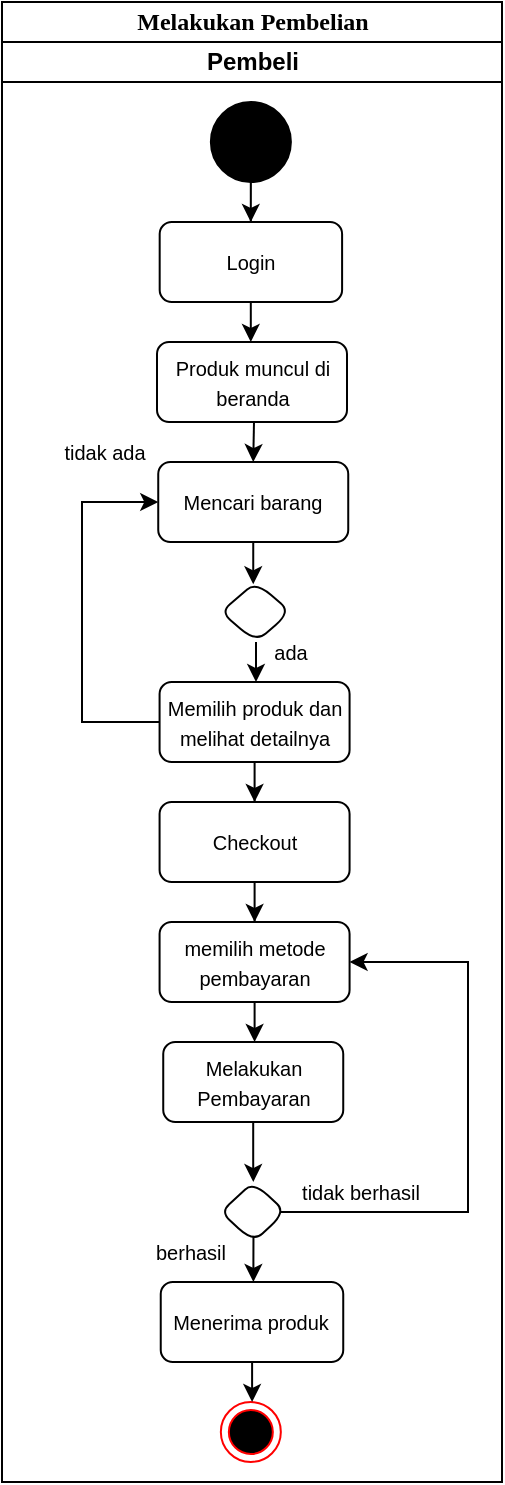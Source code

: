 <mxfile version="26.0.16">
  <diagram name="Page-1" id="0783ab3e-0a74-02c8-0abd-f7b4e66b4bec">
    <mxGraphModel dx="646" dy="308" grid="1" gridSize="10" guides="1" tooltips="1" connect="1" arrows="1" fold="1" page="1" pageScale="1" pageWidth="850" pageHeight="1100" background="none" math="0" shadow="0">
      <root>
        <mxCell id="0" />
        <mxCell id="1" parent="0" />
        <mxCell id="1c1d494c118603dd-1" value="Melakukan Pembelian" style="swimlane;html=1;childLayout=stackLayout;startSize=20;rounded=0;shadow=0;comic=0;labelBackgroundColor=none;strokeWidth=1;fontFamily=Verdana;fontSize=12;align=center;" parent="1" vertex="1">
          <mxGeometry x="40" y="10" width="250" height="740" as="geometry" />
        </mxCell>
        <mxCell id="-TbSnAbcL_m0biIYStXS-1" value="Pembeli" style="swimlane;html=1;startSize=20;" parent="1c1d494c118603dd-1" vertex="1">
          <mxGeometry y="20" width="250" height="720" as="geometry" />
        </mxCell>
        <mxCell id="j9S7m9VbnJjn6Bd4xAih-63" value="&lt;font style=&quot;font-size: 10px;&quot;&gt;berhasil&lt;/font&gt;" style="text;html=1;align=center;verticalAlign=middle;resizable=0;points=[];autosize=1;strokeColor=none;fillColor=none;" parent="-TbSnAbcL_m0biIYStXS-1" vertex="1">
          <mxGeometry x="63.75" y="590" width="60" height="30" as="geometry" />
        </mxCell>
        <mxCell id="j9S7m9VbnJjn6Bd4xAih-76" value="&lt;font style=&quot;font-size: 10px;&quot;&gt;Produk muncul di beranda&lt;/font&gt;" style="whiteSpace=wrap;html=1;rounded=1;" parent="-TbSnAbcL_m0biIYStXS-1" vertex="1">
          <mxGeometry x="77.5" y="150" width="95" height="40" as="geometry" />
        </mxCell>
        <mxCell id="j9S7m9VbnJjn6Bd4xAih-46" value="&lt;font style=&quot;font-size: 10px;&quot;&gt;tidak ada&lt;/font&gt;" style="text;html=1;align=center;verticalAlign=middle;resizable=0;points=[];autosize=1;strokeColor=none;fillColor=none;" parent="-TbSnAbcL_m0biIYStXS-1" vertex="1">
          <mxGeometry x="21.29" y="190" width="60" height="30" as="geometry" />
        </mxCell>
        <mxCell id="mfFhk0oxcUFFaqHnb9B--4" value="" style="edgeStyle=orthogonalEdgeStyle;rounded=0;orthogonalLoop=1;jettySize=auto;html=1;" edge="1" parent="-TbSnAbcL_m0biIYStXS-1" source="j9S7m9VbnJjn6Bd4xAih-31" target="mfFhk0oxcUFFaqHnb9B--3">
          <mxGeometry relative="1" as="geometry" />
        </mxCell>
        <mxCell id="j9S7m9VbnJjn6Bd4xAih-31" value="" style="ellipse;whiteSpace=wrap;html=1;rounded=0;shadow=0;comic=0;labelBackgroundColor=none;strokeWidth=1;fillColor=#000000;fontFamily=Verdana;fontSize=12;align=center;" parent="-TbSnAbcL_m0biIYStXS-1" vertex="1">
          <mxGeometry x="104.44" y="30" width="40" height="40" as="geometry" />
        </mxCell>
        <mxCell id="j9S7m9VbnJjn6Bd4xAih-37" value="" style="edgeStyle=orthogonalEdgeStyle;rounded=0;orthogonalLoop=1;jettySize=auto;html=1;" parent="-TbSnAbcL_m0biIYStXS-1" source="j9S7m9VbnJjn6Bd4xAih-34" target="j9S7m9VbnJjn6Bd4xAih-36" edge="1">
          <mxGeometry relative="1" as="geometry">
            <Array as="points">
              <mxPoint x="126" y="270" />
              <mxPoint x="126" y="270" />
            </Array>
          </mxGeometry>
        </mxCell>
        <mxCell id="j9S7m9VbnJjn6Bd4xAih-34" value="&lt;font style=&quot;font-size: 10px;&quot;&gt;Mencari barang&lt;/font&gt;" style="rounded=1;whiteSpace=wrap;html=1;" parent="-TbSnAbcL_m0biIYStXS-1" vertex="1">
          <mxGeometry x="78.12" y="210" width="95" height="40" as="geometry" />
        </mxCell>
        <mxCell id="j9S7m9VbnJjn6Bd4xAih-41" value="" style="edgeStyle=orthogonalEdgeStyle;rounded=0;orthogonalLoop=1;jettySize=auto;html=1;" parent="-TbSnAbcL_m0biIYStXS-1" source="j9S7m9VbnJjn6Bd4xAih-36" target="j9S7m9VbnJjn6Bd4xAih-40" edge="1">
          <mxGeometry relative="1" as="geometry" />
        </mxCell>
        <mxCell id="j9S7m9VbnJjn6Bd4xAih-36" value="" style="rhombus;whiteSpace=wrap;html=1;rounded=1;" parent="-TbSnAbcL_m0biIYStXS-1" vertex="1">
          <mxGeometry x="109.46" y="270" width="34.97" height="30" as="geometry" />
        </mxCell>
        <mxCell id="j9S7m9VbnJjn6Bd4xAih-49" value="" style="edgeStyle=orthogonalEdgeStyle;rounded=0;orthogonalLoop=1;jettySize=auto;html=1;entryX=0.5;entryY=0;entryDx=0;entryDy=0;" parent="-TbSnAbcL_m0biIYStXS-1" source="j9S7m9VbnJjn6Bd4xAih-40" target="j9S7m9VbnJjn6Bd4xAih-50" edge="1">
          <mxGeometry relative="1" as="geometry">
            <mxPoint x="126.28" y="470" as="targetPoint" />
          </mxGeometry>
        </mxCell>
        <mxCell id="mfFhk0oxcUFFaqHnb9B--7" value="" style="edgeStyle=orthogonalEdgeStyle;rounded=0;orthogonalLoop=1;jettySize=auto;html=1;entryX=0;entryY=0.5;entryDx=0;entryDy=0;" edge="1" parent="-TbSnAbcL_m0biIYStXS-1" source="j9S7m9VbnJjn6Bd4xAih-40" target="j9S7m9VbnJjn6Bd4xAih-34">
          <mxGeometry relative="1" as="geometry">
            <mxPoint x="50" y="230" as="targetPoint" />
            <Array as="points">
              <mxPoint x="40" y="340" />
              <mxPoint x="40" y="230" />
            </Array>
          </mxGeometry>
        </mxCell>
        <mxCell id="j9S7m9VbnJjn6Bd4xAih-40" value="&lt;font style=&quot;font-size: 10px;&quot;&gt;&lt;span style=&quot;&quot; data-end=&quot;394&quot; data-start=&quot;354&quot;&gt;Memilih produk dan melihat detailnya&lt;/span&gt;&lt;/font&gt;" style="whiteSpace=wrap;html=1;rounded=1;" parent="-TbSnAbcL_m0biIYStXS-1" vertex="1">
          <mxGeometry x="78.79" y="320" width="95" height="40" as="geometry" />
        </mxCell>
        <mxCell id="j9S7m9VbnJjn6Bd4xAih-47" value="&lt;font style=&quot;font-size: 10px;&quot;&gt;ada&lt;/font&gt;" style="text;html=1;align=center;verticalAlign=middle;resizable=0;points=[];autosize=1;strokeColor=none;fillColor=none;" parent="-TbSnAbcL_m0biIYStXS-1" vertex="1">
          <mxGeometry x="123.75" y="290" width="40" height="30" as="geometry" />
        </mxCell>
        <mxCell id="j9S7m9VbnJjn6Bd4xAih-53" value="" style="edgeStyle=orthogonalEdgeStyle;rounded=0;orthogonalLoop=1;jettySize=auto;html=1;" parent="-TbSnAbcL_m0biIYStXS-1" source="j9S7m9VbnJjn6Bd4xAih-50" target="j9S7m9VbnJjn6Bd4xAih-52" edge="1">
          <mxGeometry relative="1" as="geometry" />
        </mxCell>
        <mxCell id="j9S7m9VbnJjn6Bd4xAih-50" value="&lt;font style=&quot;font-size: 10px;&quot;&gt;Checkout&lt;/font&gt;" style="whiteSpace=wrap;html=1;rounded=1;" parent="-TbSnAbcL_m0biIYStXS-1" vertex="1">
          <mxGeometry x="78.79" y="380" width="95" height="40" as="geometry" />
        </mxCell>
        <mxCell id="j9S7m9VbnJjn6Bd4xAih-55" value="" style="edgeStyle=orthogonalEdgeStyle;rounded=0;orthogonalLoop=1;jettySize=auto;html=1;" parent="-TbSnAbcL_m0biIYStXS-1" source="j9S7m9VbnJjn6Bd4xAih-52" target="j9S7m9VbnJjn6Bd4xAih-54" edge="1">
          <mxGeometry relative="1" as="geometry" />
        </mxCell>
        <mxCell id="j9S7m9VbnJjn6Bd4xAih-52" value="&lt;font style=&quot;font-size: 10px;&quot;&gt;memilih metode pembayaran&lt;/font&gt;" style="rounded=1;whiteSpace=wrap;html=1;" parent="-TbSnAbcL_m0biIYStXS-1" vertex="1">
          <mxGeometry x="78.79" y="440" width="95" height="40" as="geometry" />
        </mxCell>
        <mxCell id="j9S7m9VbnJjn6Bd4xAih-57" value="" style="edgeStyle=orthogonalEdgeStyle;rounded=0;orthogonalLoop=1;jettySize=auto;html=1;" parent="-TbSnAbcL_m0biIYStXS-1" source="j9S7m9VbnJjn6Bd4xAih-54" target="j9S7m9VbnJjn6Bd4xAih-56" edge="1">
          <mxGeometry relative="1" as="geometry" />
        </mxCell>
        <mxCell id="j9S7m9VbnJjn6Bd4xAih-54" value="&lt;font style=&quot;font-size: 10px;&quot;&gt;Melakukan Pembayaran&lt;/font&gt;" style="whiteSpace=wrap;html=1;rounded=1;" parent="-TbSnAbcL_m0biIYStXS-1" vertex="1">
          <mxGeometry x="80.62" y="500" width="90" height="40" as="geometry" />
        </mxCell>
        <mxCell id="j9S7m9VbnJjn6Bd4xAih-61" value="" style="edgeStyle=orthogonalEdgeStyle;rounded=0;orthogonalLoop=1;jettySize=auto;html=1;entryX=1;entryY=0.5;entryDx=0;entryDy=0;" parent="-TbSnAbcL_m0biIYStXS-1" target="j9S7m9VbnJjn6Bd4xAih-52" edge="1">
          <mxGeometry relative="1" as="geometry">
            <mxPoint x="176.68" y="464.98" as="targetPoint" />
            <Array as="points">
              <mxPoint x="233" y="585" />
              <mxPoint x="233" y="460" />
            </Array>
            <mxPoint x="139.419" y="585.003" as="sourcePoint" />
          </mxGeometry>
        </mxCell>
        <mxCell id="mfFhk0oxcUFFaqHnb9B--8" value="" style="edgeStyle=orthogonalEdgeStyle;rounded=0;orthogonalLoop=1;jettySize=auto;html=1;exitX=0.502;exitY=0.893;exitDx=0;exitDy=0;exitPerimeter=0;" edge="1" parent="-TbSnAbcL_m0biIYStXS-1" source="j9S7m9VbnJjn6Bd4xAih-56" target="j9S7m9VbnJjn6Bd4xAih-72">
          <mxGeometry relative="1" as="geometry">
            <Array as="points">
              <mxPoint x="126" y="610" />
              <mxPoint x="126" y="610" />
            </Array>
          </mxGeometry>
        </mxCell>
        <mxCell id="j9S7m9VbnJjn6Bd4xAih-56" value="" style="rhombus;whiteSpace=wrap;html=1;rounded=1;" parent="-TbSnAbcL_m0biIYStXS-1" vertex="1">
          <mxGeometry x="109.42" y="570" width="32.5" height="30" as="geometry" />
        </mxCell>
        <mxCell id="j9S7m9VbnJjn6Bd4xAih-78" value="" style="edgeStyle=orthogonalEdgeStyle;rounded=0;orthogonalLoop=1;jettySize=auto;html=1;entryX=0.5;entryY=0;entryDx=0;entryDy=0;" parent="-TbSnAbcL_m0biIYStXS-1" target="j9S7m9VbnJjn6Bd4xAih-34" edge="1">
          <mxGeometry relative="1" as="geometry">
            <mxPoint x="126.26" y="190" as="targetPoint" />
            <Array as="points" />
            <mxPoint x="126" y="190" as="sourcePoint" />
          </mxGeometry>
        </mxCell>
        <mxCell id="j9S7m9VbnJjn6Bd4xAih-62" value="&lt;font style=&quot;font-size: 10px;&quot;&gt;tidak berhasil&lt;/font&gt;" style="text;html=1;align=center;verticalAlign=middle;resizable=0;points=[];autosize=1;strokeColor=none;fillColor=none;" parent="-TbSnAbcL_m0biIYStXS-1" vertex="1">
          <mxGeometry x="139.42" y="560" width="80" height="30" as="geometry" />
        </mxCell>
        <mxCell id="j9S7m9VbnJjn6Bd4xAih-89" value="" style="ellipse;html=1;shape=endState;fillColor=#000000;strokeColor=#ff0000;" parent="-TbSnAbcL_m0biIYStXS-1" vertex="1">
          <mxGeometry x="109.42" y="680" width="30" height="30" as="geometry" />
        </mxCell>
        <mxCell id="mfFhk0oxcUFFaqHnb9B--1" value="" style="edgeStyle=orthogonalEdgeStyle;rounded=0;orthogonalLoop=1;jettySize=auto;html=1;entryX=0.5;entryY=0;entryDx=0;entryDy=0;" edge="1" parent="-TbSnAbcL_m0biIYStXS-1" source="j9S7m9VbnJjn6Bd4xAih-72" target="j9S7m9VbnJjn6Bd4xAih-89">
          <mxGeometry relative="1" as="geometry">
            <mxPoint x="125.0" y="670" as="targetPoint" />
          </mxGeometry>
        </mxCell>
        <mxCell id="j9S7m9VbnJjn6Bd4xAih-72" value="&lt;font style=&quot;font-size: 10px;&quot;&gt;Menerima produk&lt;/font&gt;" style="whiteSpace=wrap;html=1;rounded=1;" parent="-TbSnAbcL_m0biIYStXS-1" vertex="1">
          <mxGeometry x="79.37" y="620" width="91.25" height="40" as="geometry" />
        </mxCell>
        <mxCell id="mfFhk0oxcUFFaqHnb9B--5" value="" style="edgeStyle=orthogonalEdgeStyle;rounded=0;orthogonalLoop=1;jettySize=auto;html=1;entryX=0.5;entryY=0;entryDx=0;entryDy=0;" edge="1" parent="-TbSnAbcL_m0biIYStXS-1" source="mfFhk0oxcUFFaqHnb9B--3" target="j9S7m9VbnJjn6Bd4xAih-76">
          <mxGeometry relative="1" as="geometry">
            <mxPoint x="240" y="140" as="targetPoint" />
            <Array as="points" />
          </mxGeometry>
        </mxCell>
        <mxCell id="mfFhk0oxcUFFaqHnb9B--3" value="&lt;font style=&quot;font-size: 10px;&quot;&gt;Login&lt;/font&gt;" style="rounded=1;whiteSpace=wrap;html=1;" vertex="1" parent="-TbSnAbcL_m0biIYStXS-1">
          <mxGeometry x="78.84" y="90" width="91.21" height="40" as="geometry" />
        </mxCell>
      </root>
    </mxGraphModel>
  </diagram>
</mxfile>
